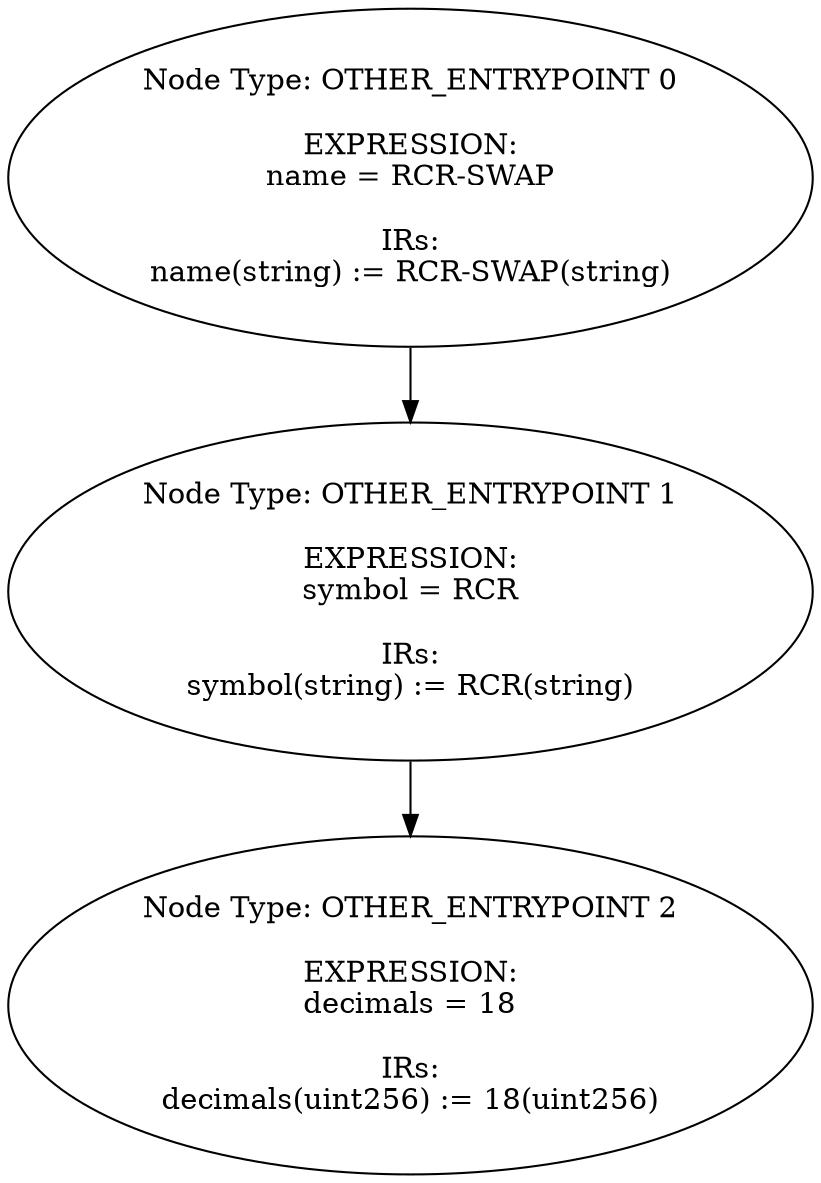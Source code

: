 digraph{
0[label="Node Type: OTHER_ENTRYPOINT 0

EXPRESSION:
name = RCR-SWAP

IRs:
name(string) := RCR-SWAP(string)"];
0->1;
1[label="Node Type: OTHER_ENTRYPOINT 1

EXPRESSION:
symbol = RCR

IRs:
symbol(string) := RCR(string)"];
1->2;
2[label="Node Type: OTHER_ENTRYPOINT 2

EXPRESSION:
decimals = 18

IRs:
decimals(uint256) := 18(uint256)"];
}
